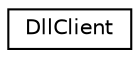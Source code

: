 digraph "Graphical Class Hierarchy"
{
 // LATEX_PDF_SIZE
  edge [fontname="Helvetica",fontsize="10",labelfontname="Helvetica",labelfontsize="10"];
  node [fontname="Helvetica",fontsize="10",shape=record];
  rankdir="LR";
  Node0 [label="DllClient",height=0.2,width=0.4,color="black", fillcolor="white", style="filled",URL="$class_dll_client.html",tooltip="This class is in charge of loading up the dlls and pulling the tests out."];
}
